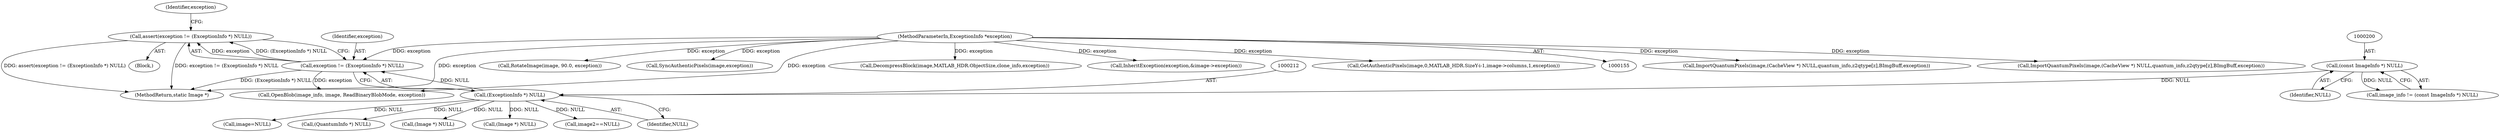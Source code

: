 digraph "0_ImageMagick_f3b483e8b054c50149912523b4773687e18afe25@API" {
"1000208" [label="(Call,assert(exception != (ExceptionInfo *) NULL))"];
"1000209" [label="(Call,exception != (ExceptionInfo *) NULL)"];
"1000157" [label="(MethodParameterIn,ExceptionInfo *exception)"];
"1000211" [label="(Call,(ExceptionInfo *) NULL)"];
"1000199" [label="(Call,(const ImageInfo *) NULL)"];
"1001225" [label="(Call,ImportQuantumPixels(image,(CacheView *) NULL,quantum_info,z2qtype[z],BImgBuff,exception))"];
"1000232" [label="(Call,OpenBlob(image_info, image, ReadBinaryBlobMode, exception))"];
"1000209" [label="(Call,exception != (ExceptionInfo *) NULL)"];
"1001669" [label="(Call,image=NULL)"];
"1001261" [label="(Call,ImportQuantumPixels(image,(CacheView *) NULL,quantum_info,z2qtype[z],BImgBuff,exception))"];
"1001473" [label="(Call,RotateImage(image, 90.0, exception))"];
"1000952" [label="(Call,(QuantumInfo *) NULL)"];
"1001675" [label="(Call,(Image *) NULL)"];
"1000199" [label="(Call,(const ImageInfo *) NULL)"];
"1000247" [label="(Call,(Image *) NULL)"];
"1000197" [label="(Call,image_info != (const ImageInfo *) NULL)"];
"1001301" [label="(Call,SyncAuthenticPixels(image,exception))"];
"1000208" [label="(Call,assert(exception != (ExceptionInfo *) NULL))"];
"1000157" [label="(MethodParameterIn,ExceptionInfo *exception)"];
"1000433" [label="(Call,DecompressBlock(image,MATLAB_HDR.ObjectSize,clone_info,exception))"];
"1001045" [label="(Call,InheritException(exception,&image->exception))"];
"1000441" [label="(Call,image2==NULL)"];
"1000158" [label="(Block,)"];
"1001781" [label="(MethodReturn,static Image *)"];
"1000211" [label="(Call,(ExceptionInfo *) NULL)"];
"1000213" [label="(Identifier,NULL)"];
"1001133" [label="(Call,GetAuthenticPixels(image,0,MATLAB_HDR.SizeY-i-1,image->columns,1,exception))"];
"1000201" [label="(Identifier,NULL)"];
"1000210" [label="(Identifier,exception)"];
"1000217" [label="(Identifier,exception)"];
"1000208" -> "1000158"  [label="AST: "];
"1000208" -> "1000209"  [label="CFG: "];
"1000209" -> "1000208"  [label="AST: "];
"1000217" -> "1000208"  [label="CFG: "];
"1000208" -> "1001781"  [label="DDG: exception != (ExceptionInfo *) NULL"];
"1000208" -> "1001781"  [label="DDG: assert(exception != (ExceptionInfo *) NULL)"];
"1000209" -> "1000208"  [label="DDG: exception"];
"1000209" -> "1000208"  [label="DDG: (ExceptionInfo *) NULL"];
"1000209" -> "1000211"  [label="CFG: "];
"1000210" -> "1000209"  [label="AST: "];
"1000211" -> "1000209"  [label="AST: "];
"1000209" -> "1001781"  [label="DDG: (ExceptionInfo *) NULL"];
"1000157" -> "1000209"  [label="DDG: exception"];
"1000211" -> "1000209"  [label="DDG: NULL"];
"1000209" -> "1000232"  [label="DDG: exception"];
"1000157" -> "1000155"  [label="AST: "];
"1000157" -> "1001781"  [label="DDG: exception"];
"1000157" -> "1000232"  [label="DDG: exception"];
"1000157" -> "1000433"  [label="DDG: exception"];
"1000157" -> "1001045"  [label="DDG: exception"];
"1000157" -> "1001133"  [label="DDG: exception"];
"1000157" -> "1001225"  [label="DDG: exception"];
"1000157" -> "1001261"  [label="DDG: exception"];
"1000157" -> "1001301"  [label="DDG: exception"];
"1000157" -> "1001473"  [label="DDG: exception"];
"1000211" -> "1000213"  [label="CFG: "];
"1000212" -> "1000211"  [label="AST: "];
"1000213" -> "1000211"  [label="AST: "];
"1000199" -> "1000211"  [label="DDG: NULL"];
"1000211" -> "1000247"  [label="DDG: NULL"];
"1000211" -> "1000441"  [label="DDG: NULL"];
"1000211" -> "1000952"  [label="DDG: NULL"];
"1000211" -> "1001669"  [label="DDG: NULL"];
"1000211" -> "1001675"  [label="DDG: NULL"];
"1000199" -> "1000197"  [label="AST: "];
"1000199" -> "1000201"  [label="CFG: "];
"1000200" -> "1000199"  [label="AST: "];
"1000201" -> "1000199"  [label="AST: "];
"1000197" -> "1000199"  [label="CFG: "];
"1000199" -> "1000197"  [label="DDG: NULL"];
}
